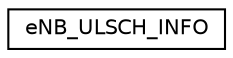 digraph "Graphical Class Hierarchy"
{
 // LATEX_PDF_SIZE
  edge [fontname="Helvetica",fontsize="10",labelfontname="Helvetica",labelfontsize="10"];
  node [fontname="Helvetica",fontsize="10",shape=record];
  rankdir="LR";
  Node0 [label="eNB_ULSCH_INFO",height=0.2,width=0.4,color="black", fillcolor="white", style="filled",URL="$structeNB__ULSCH__INFO.html",tooltip="temporary struct for ULSCH sched"];
}
